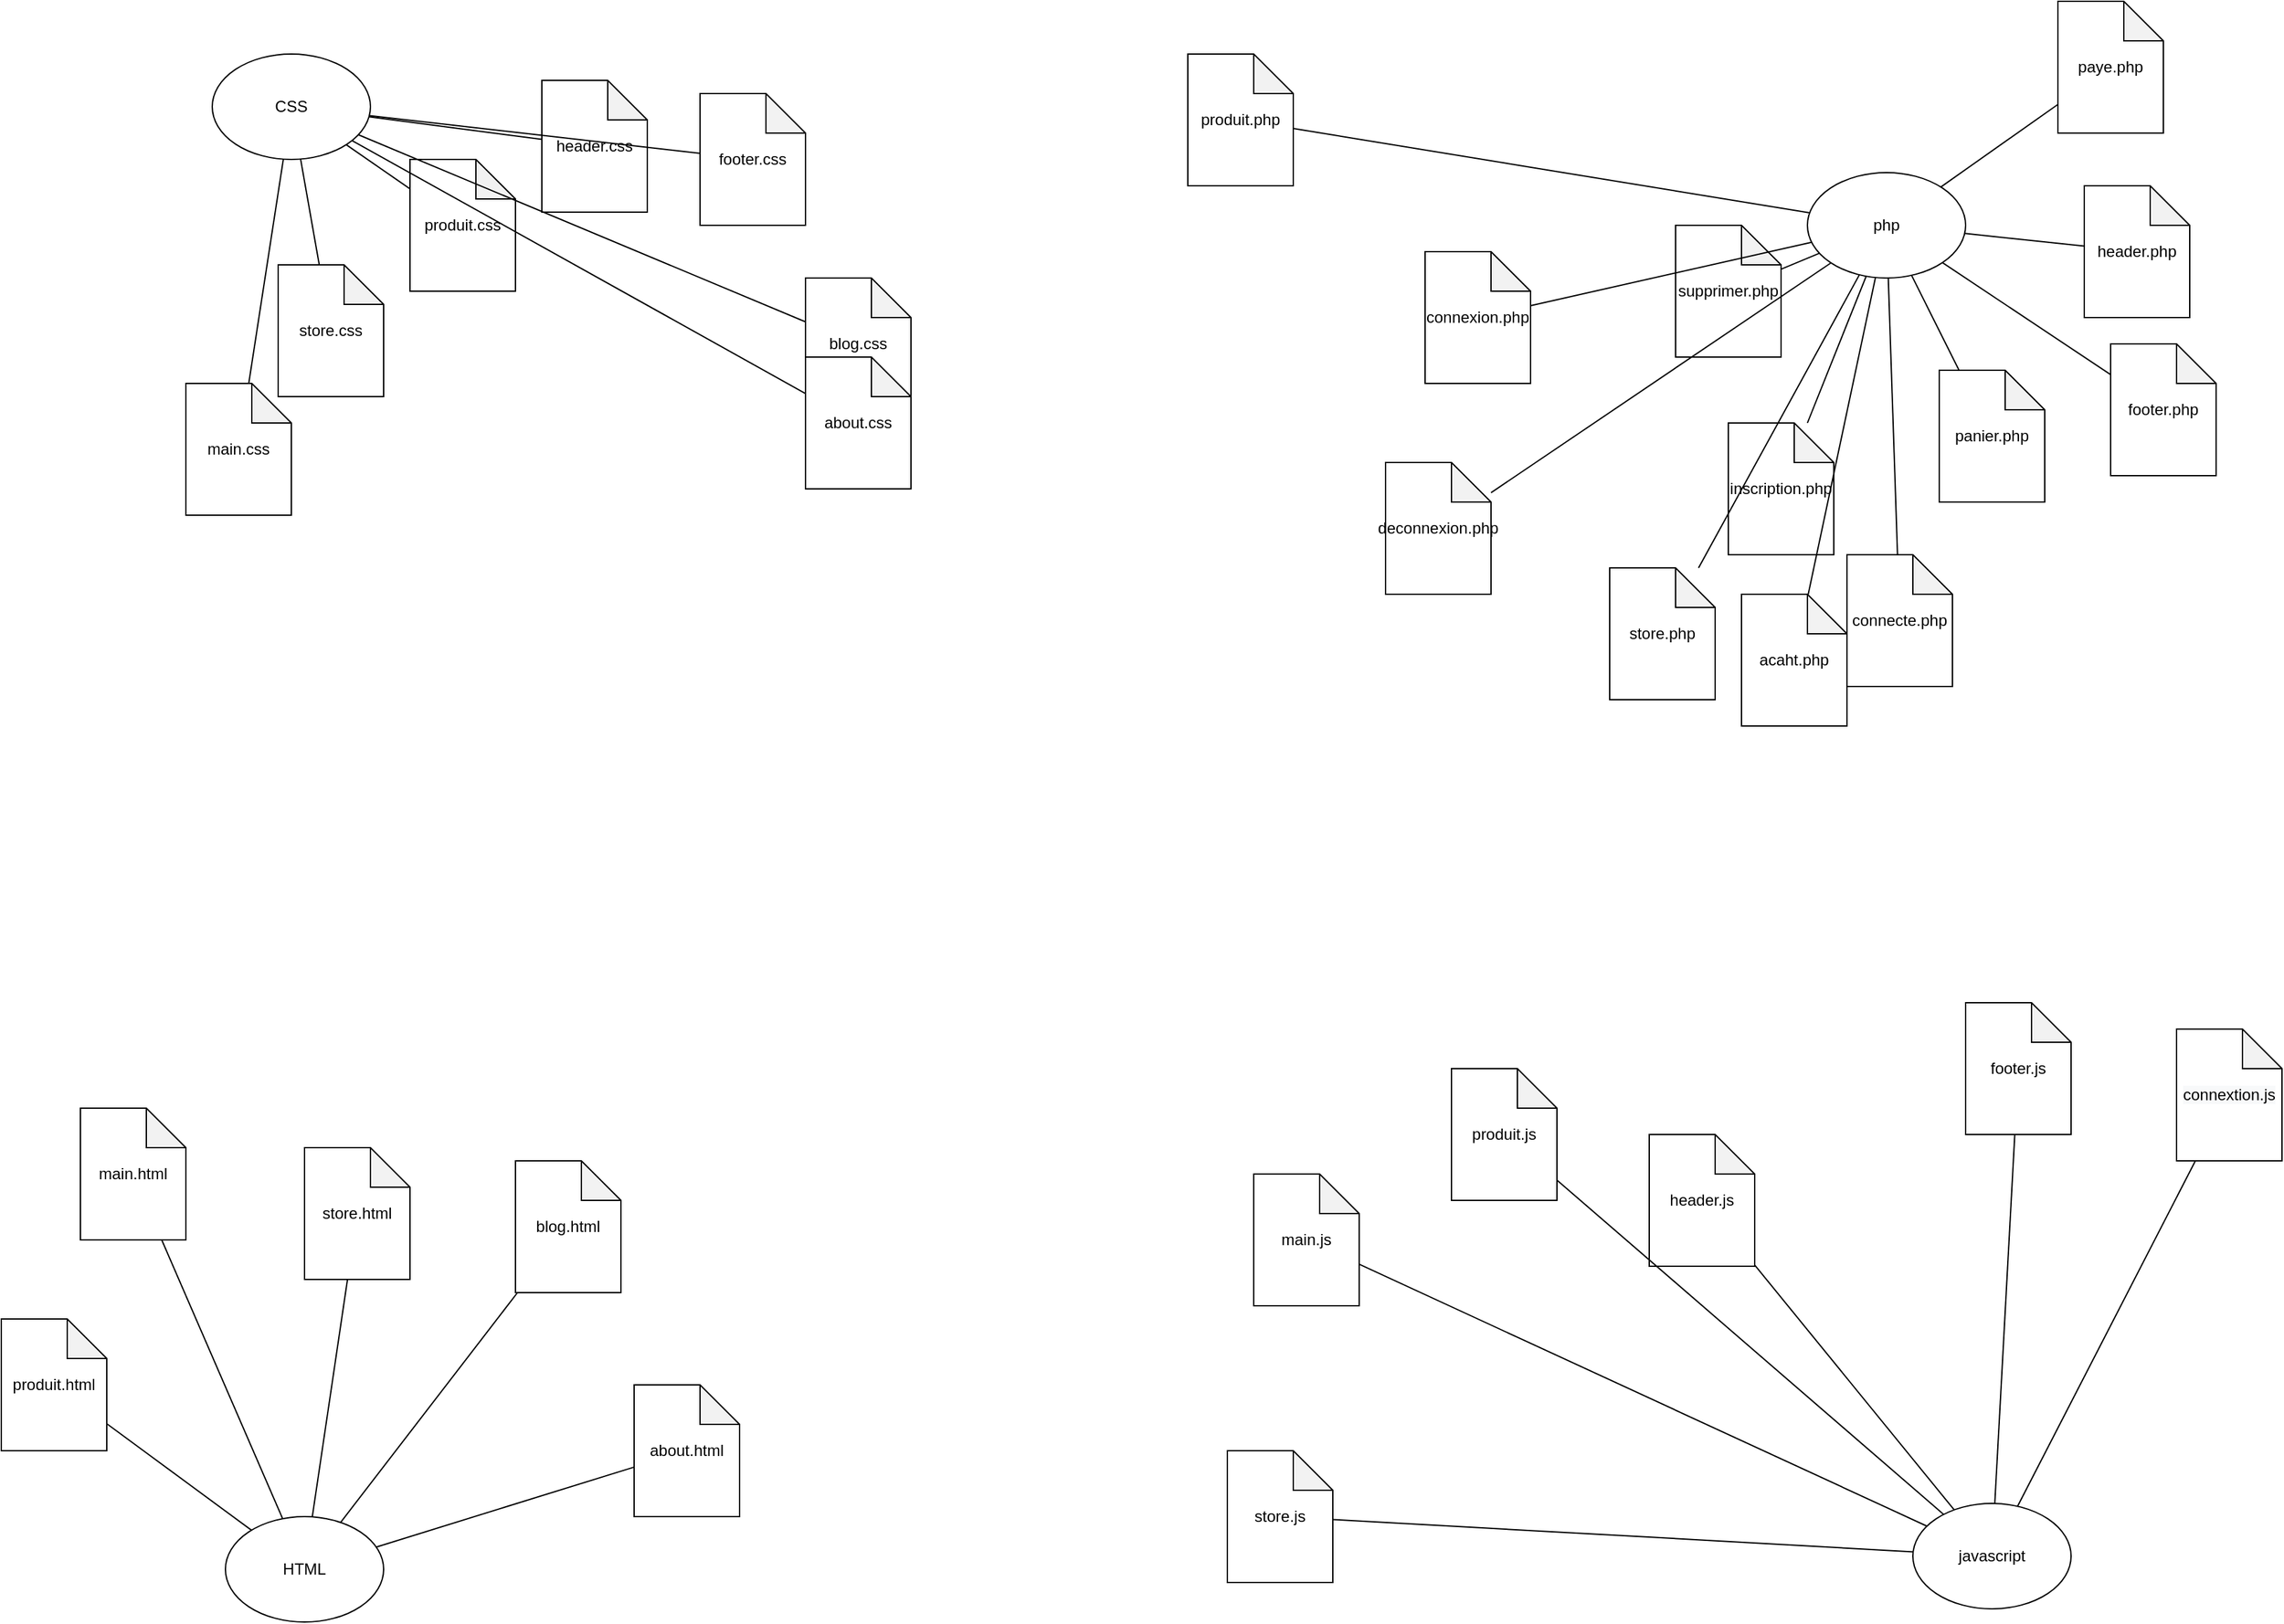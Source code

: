 <mxfile version="13.10.0" type="github">
  <diagram name="Page-1" id="8ce9d11a-91a2-4d17-14d8-a56ed91bf033">
    <mxGraphModel dx="4090" dy="2405" grid="1" gridSize="10" guides="1" tooltips="1" connect="1" arrows="1" fold="1" page="1" pageScale="1" pageWidth="1920" pageHeight="1200" background="#ffffff" math="0" shadow="0">
      <root>
        <mxCell id="0" />
        <mxCell id="1" parent="0" />
        <mxCell id="dPuqAsSQv-2_A22P20ct-1" value="HTML" style="ellipse;whiteSpace=wrap;html=1;" vertex="1" parent="1">
          <mxGeometry x="30" y="1130" width="120" height="80" as="geometry" />
        </mxCell>
        <mxCell id="dPuqAsSQv-2_A22P20ct-2" value="main.html" style="shape=note;whiteSpace=wrap;html=1;backgroundOutline=1;darkOpacity=0.05;" vertex="1" parent="1">
          <mxGeometry x="-80" y="820" width="80" height="100" as="geometry" />
        </mxCell>
        <mxCell id="dPuqAsSQv-2_A22P20ct-3" value="store.html" style="shape=note;whiteSpace=wrap;html=1;backgroundOutline=1;darkOpacity=0.05;" vertex="1" parent="1">
          <mxGeometry x="90" y="850" width="80" height="100" as="geometry" />
        </mxCell>
        <mxCell id="dPuqAsSQv-2_A22P20ct-4" value="produit.html" style="shape=note;whiteSpace=wrap;html=1;backgroundOutline=1;darkOpacity=0.05;" vertex="1" parent="1">
          <mxGeometry x="-140" y="980" width="80" height="100" as="geometry" />
        </mxCell>
        <mxCell id="dPuqAsSQv-2_A22P20ct-5" value="blog.html" style="shape=note;whiteSpace=wrap;html=1;backgroundOutline=1;darkOpacity=0.05;" vertex="1" parent="1">
          <mxGeometry x="250" y="860" width="80" height="100" as="geometry" />
        </mxCell>
        <mxCell id="dPuqAsSQv-2_A22P20ct-6" value="about.html" style="shape=note;whiteSpace=wrap;html=1;backgroundOutline=1;darkOpacity=0.05;" vertex="1" parent="1">
          <mxGeometry x="340" y="1030" width="80" height="100" as="geometry" />
        </mxCell>
        <mxCell id="dPuqAsSQv-2_A22P20ct-7" value="CSS" style="ellipse;whiteSpace=wrap;html=1;" vertex="1" parent="1">
          <mxGeometry x="20" y="20" width="120" height="80" as="geometry" />
        </mxCell>
        <mxCell id="dPuqAsSQv-2_A22P20ct-8" value="main.css" style="shape=note;whiteSpace=wrap;html=1;backgroundOutline=1;darkOpacity=0.05;" vertex="1" parent="1">
          <mxGeometry y="270" width="80" height="100" as="geometry" />
        </mxCell>
        <mxCell id="dPuqAsSQv-2_A22P20ct-9" value="store.css" style="shape=note;whiteSpace=wrap;html=1;backgroundOutline=1;darkOpacity=0.05;" vertex="1" parent="1">
          <mxGeometry x="70" y="180" width="80" height="100" as="geometry" />
        </mxCell>
        <mxCell id="dPuqAsSQv-2_A22P20ct-10" value="produit.css" style="shape=note;whiteSpace=wrap;html=1;backgroundOutline=1;darkOpacity=0.05;" vertex="1" parent="1">
          <mxGeometry x="170" y="100" width="80" height="100" as="geometry" />
        </mxCell>
        <mxCell id="dPuqAsSQv-2_A22P20ct-11" value="header.css" style="shape=note;whiteSpace=wrap;html=1;backgroundOutline=1;darkOpacity=0.05;" vertex="1" parent="1">
          <mxGeometry x="270" y="40" width="80" height="100" as="geometry" />
        </mxCell>
        <mxCell id="dPuqAsSQv-2_A22P20ct-12" value="footer.css" style="shape=note;whiteSpace=wrap;html=1;backgroundOutline=1;darkOpacity=0.05;" vertex="1" parent="1">
          <mxGeometry x="390" y="50" width="80" height="100" as="geometry" />
        </mxCell>
        <mxCell id="dPuqAsSQv-2_A22P20ct-13" value="blog.css" style="shape=note;whiteSpace=wrap;html=1;backgroundOutline=1;darkOpacity=0.05;" vertex="1" parent="1">
          <mxGeometry x="470" y="190" width="80" height="100" as="geometry" />
        </mxCell>
        <mxCell id="dPuqAsSQv-2_A22P20ct-15" value="about.css" style="shape=note;whiteSpace=wrap;html=1;backgroundOutline=1;darkOpacity=0.05;" vertex="1" parent="1">
          <mxGeometry x="470" y="250" width="80" height="100" as="geometry" />
        </mxCell>
        <mxCell id="dPuqAsSQv-2_A22P20ct-16" value="javascript" style="ellipse;whiteSpace=wrap;html=1;" vertex="1" parent="1">
          <mxGeometry x="1310" y="1120" width="120" height="80" as="geometry" />
        </mxCell>
        <mxCell id="dPuqAsSQv-2_A22P20ct-17" value="main.js" style="shape=note;whiteSpace=wrap;html=1;backgroundOutline=1;darkOpacity=0.05;" vertex="1" parent="1">
          <mxGeometry x="810" y="870" width="80" height="100" as="geometry" />
        </mxCell>
        <mxCell id="dPuqAsSQv-2_A22P20ct-18" value="store.js" style="shape=note;whiteSpace=wrap;html=1;backgroundOutline=1;darkOpacity=0.05;" vertex="1" parent="1">
          <mxGeometry x="790" y="1080" width="80" height="100" as="geometry" />
        </mxCell>
        <mxCell id="dPuqAsSQv-2_A22P20ct-19" value="produit.js" style="shape=note;whiteSpace=wrap;html=1;backgroundOutline=1;darkOpacity=0.05;" vertex="1" parent="1">
          <mxGeometry x="960" y="790" width="80" height="100" as="geometry" />
        </mxCell>
        <mxCell id="dPuqAsSQv-2_A22P20ct-20" value="header.js" style="shape=note;whiteSpace=wrap;html=1;backgroundOutline=1;darkOpacity=0.05;" vertex="1" parent="1">
          <mxGeometry x="1110" y="840" width="80" height="100" as="geometry" />
        </mxCell>
        <mxCell id="dPuqAsSQv-2_A22P20ct-21" value="footer.js" style="shape=note;whiteSpace=wrap;html=1;backgroundOutline=1;darkOpacity=0.05;" vertex="1" parent="1">
          <mxGeometry x="1350" y="740" width="80" height="100" as="geometry" />
        </mxCell>
        <mxCell id="dPuqAsSQv-2_A22P20ct-22" value="&#xa;&#xa;&lt;span style=&quot;color: rgb(0, 0, 0); font-family: helvetica; font-size: 12px; font-style: normal; font-weight: 400; letter-spacing: normal; text-align: center; text-indent: 0px; text-transform: none; word-spacing: 0px; background-color: rgb(248, 249, 250); display: inline; float: none;&quot;&gt;connextion.js&lt;/span&gt;&#xa;&#xa;" style="shape=note;whiteSpace=wrap;html=1;backgroundOutline=1;darkOpacity=0.05;" vertex="1" parent="1">
          <mxGeometry x="1510" y="760" width="80" height="100" as="geometry" />
        </mxCell>
        <mxCell id="dPuqAsSQv-2_A22P20ct-25" value="php" style="ellipse;whiteSpace=wrap;html=1;" vertex="1" parent="1">
          <mxGeometry x="1230" y="110" width="120" height="80" as="geometry" />
        </mxCell>
        <mxCell id="dPuqAsSQv-2_A22P20ct-26" value="produit.php" style="shape=note;whiteSpace=wrap;html=1;backgroundOutline=1;darkOpacity=0.05;" vertex="1" parent="1">
          <mxGeometry x="760" y="20" width="80" height="100" as="geometry" />
        </mxCell>
        <mxCell id="dPuqAsSQv-2_A22P20ct-27" value="store.php" style="shape=note;whiteSpace=wrap;html=1;backgroundOutline=1;darkOpacity=0.05;" vertex="1" parent="1">
          <mxGeometry x="1080" y="410" width="80" height="100" as="geometry" />
        </mxCell>
        <mxCell id="dPuqAsSQv-2_A22P20ct-28" value="header.php" style="shape=note;whiteSpace=wrap;html=1;backgroundOutline=1;darkOpacity=0.05;" vertex="1" parent="1">
          <mxGeometry x="1440" y="120" width="80" height="100" as="geometry" />
        </mxCell>
        <mxCell id="dPuqAsSQv-2_A22P20ct-29" value="footer.php" style="shape=note;whiteSpace=wrap;html=1;backgroundOutline=1;darkOpacity=0.05;" vertex="1" parent="1">
          <mxGeometry x="1460" y="240" width="80" height="100" as="geometry" />
        </mxCell>
        <mxCell id="dPuqAsSQv-2_A22P20ct-30" value="acaht.php" style="shape=note;whiteSpace=wrap;html=1;backgroundOutline=1;darkOpacity=0.05;" vertex="1" parent="1">
          <mxGeometry x="1180" y="430" width="80" height="100" as="geometry" />
        </mxCell>
        <mxCell id="dPuqAsSQv-2_A22P20ct-31" value="connecte.php" style="shape=note;whiteSpace=wrap;html=1;backgroundOutline=1;darkOpacity=0.05;" vertex="1" parent="1">
          <mxGeometry x="1260" y="400" width="80" height="100" as="geometry" />
        </mxCell>
        <mxCell id="dPuqAsSQv-2_A22P20ct-32" value="connexion.php" style="shape=note;whiteSpace=wrap;html=1;backgroundOutline=1;darkOpacity=0.05;" vertex="1" parent="1">
          <mxGeometry x="940" y="170" width="80" height="100" as="geometry" />
        </mxCell>
        <mxCell id="dPuqAsSQv-2_A22P20ct-33" value="deconnexion.php" style="shape=note;whiteSpace=wrap;html=1;backgroundOutline=1;darkOpacity=0.05;" vertex="1" parent="1">
          <mxGeometry x="910" y="330" width="80" height="100" as="geometry" />
        </mxCell>
        <mxCell id="dPuqAsSQv-2_A22P20ct-34" value="inscription.php" style="shape=note;whiteSpace=wrap;html=1;backgroundOutline=1;darkOpacity=0.05;" vertex="1" parent="1">
          <mxGeometry x="1170" y="300" width="80" height="100" as="geometry" />
        </mxCell>
        <mxCell id="dPuqAsSQv-2_A22P20ct-35" value="panier.php" style="shape=note;whiteSpace=wrap;html=1;backgroundOutline=1;darkOpacity=0.05;" vertex="1" parent="1">
          <mxGeometry x="1330" y="260" width="80" height="100" as="geometry" />
        </mxCell>
        <mxCell id="dPuqAsSQv-2_A22P20ct-36" value="paye.php" style="shape=note;whiteSpace=wrap;html=1;backgroundOutline=1;darkOpacity=0.05;" vertex="1" parent="1">
          <mxGeometry x="1420" y="-20" width="80" height="100" as="geometry" />
        </mxCell>
        <mxCell id="dPuqAsSQv-2_A22P20ct-37" value="supprimer.php" style="shape=note;whiteSpace=wrap;html=1;backgroundOutline=1;darkOpacity=0.05;" vertex="1" parent="1">
          <mxGeometry x="1130" y="150" width="80" height="100" as="geometry" />
        </mxCell>
        <mxCell id="dPuqAsSQv-2_A22P20ct-38" value="" style="endArrow=none;html=1;" edge="1" parent="1" source="dPuqAsSQv-2_A22P20ct-4" target="dPuqAsSQv-2_A22P20ct-1">
          <mxGeometry width="50" height="50" relative="1" as="geometry">
            <mxPoint x="-70" y="1180" as="sourcePoint" />
            <mxPoint x="-20" y="1130" as="targetPoint" />
          </mxGeometry>
        </mxCell>
        <mxCell id="dPuqAsSQv-2_A22P20ct-40" value="" style="endArrow=none;html=1;" edge="1" parent="1" source="dPuqAsSQv-2_A22P20ct-1" target="dPuqAsSQv-2_A22P20ct-2">
          <mxGeometry width="50" height="50" relative="1" as="geometry">
            <mxPoint x="800" y="680" as="sourcePoint" />
            <mxPoint x="850" y="630" as="targetPoint" />
          </mxGeometry>
        </mxCell>
        <mxCell id="dPuqAsSQv-2_A22P20ct-41" value="" style="endArrow=none;html=1;" edge="1" parent="1" source="dPuqAsSQv-2_A22P20ct-1" target="dPuqAsSQv-2_A22P20ct-3">
          <mxGeometry width="50" height="50" relative="1" as="geometry">
            <mxPoint x="800" y="680" as="sourcePoint" />
            <mxPoint x="850" y="630" as="targetPoint" />
          </mxGeometry>
        </mxCell>
        <mxCell id="dPuqAsSQv-2_A22P20ct-42" value="" style="endArrow=none;html=1;" edge="1" parent="1" source="dPuqAsSQv-2_A22P20ct-1" target="dPuqAsSQv-2_A22P20ct-5">
          <mxGeometry width="50" height="50" relative="1" as="geometry">
            <mxPoint x="800" y="680" as="sourcePoint" />
            <mxPoint x="850" y="630" as="targetPoint" />
          </mxGeometry>
        </mxCell>
        <mxCell id="dPuqAsSQv-2_A22P20ct-43" value="" style="endArrow=none;html=1;" edge="1" parent="1" source="dPuqAsSQv-2_A22P20ct-1" target="dPuqAsSQv-2_A22P20ct-6">
          <mxGeometry width="50" height="50" relative="1" as="geometry">
            <mxPoint x="800" y="680" as="sourcePoint" />
            <mxPoint x="850" y="630" as="targetPoint" />
          </mxGeometry>
        </mxCell>
        <mxCell id="dPuqAsSQv-2_A22P20ct-46" value="" style="endArrow=none;html=1;" edge="1" parent="1" source="dPuqAsSQv-2_A22P20ct-7" target="dPuqAsSQv-2_A22P20ct-8">
          <mxGeometry width="50" height="50" relative="1" as="geometry">
            <mxPoint x="800" y="360" as="sourcePoint" />
            <mxPoint x="850" y="310" as="targetPoint" />
          </mxGeometry>
        </mxCell>
        <mxCell id="dPuqAsSQv-2_A22P20ct-47" value="" style="endArrow=none;html=1;" edge="1" parent="1" source="dPuqAsSQv-2_A22P20ct-9" target="dPuqAsSQv-2_A22P20ct-7">
          <mxGeometry width="50" height="50" relative="1" as="geometry">
            <mxPoint x="800" y="360" as="sourcePoint" />
            <mxPoint x="850" y="310" as="targetPoint" />
          </mxGeometry>
        </mxCell>
        <mxCell id="dPuqAsSQv-2_A22P20ct-48" value="" style="endArrow=none;html=1;" edge="1" parent="1" source="dPuqAsSQv-2_A22P20ct-10" target="dPuqAsSQv-2_A22P20ct-7">
          <mxGeometry width="50" height="50" relative="1" as="geometry">
            <mxPoint x="800" y="360" as="sourcePoint" />
            <mxPoint x="850" y="310" as="targetPoint" />
          </mxGeometry>
        </mxCell>
        <mxCell id="dPuqAsSQv-2_A22P20ct-51" value="" style="endArrow=none;html=1;" edge="1" parent="1" source="dPuqAsSQv-2_A22P20ct-7" target="dPuqAsSQv-2_A22P20ct-11">
          <mxGeometry width="50" height="50" relative="1" as="geometry">
            <mxPoint x="800" y="360" as="sourcePoint" />
            <mxPoint x="850" y="310" as="targetPoint" />
          </mxGeometry>
        </mxCell>
        <mxCell id="dPuqAsSQv-2_A22P20ct-52" value="" style="endArrow=none;html=1;" edge="1" parent="1" source="dPuqAsSQv-2_A22P20ct-15" target="dPuqAsSQv-2_A22P20ct-7">
          <mxGeometry width="50" height="50" relative="1" as="geometry">
            <mxPoint x="800" y="360" as="sourcePoint" />
            <mxPoint x="-10" y="70" as="targetPoint" />
          </mxGeometry>
        </mxCell>
        <mxCell id="dPuqAsSQv-2_A22P20ct-53" value="" style="endArrow=none;html=1;" edge="1" parent="1" source="dPuqAsSQv-2_A22P20ct-13" target="dPuqAsSQv-2_A22P20ct-7">
          <mxGeometry width="50" height="50" relative="1" as="geometry">
            <mxPoint x="800" y="360" as="sourcePoint" />
            <mxPoint x="850" y="310" as="targetPoint" />
          </mxGeometry>
        </mxCell>
        <mxCell id="dPuqAsSQv-2_A22P20ct-54" value="" style="endArrow=none;html=1;" edge="1" parent="1" source="dPuqAsSQv-2_A22P20ct-12" target="dPuqAsSQv-2_A22P20ct-7">
          <mxGeometry width="50" height="50" relative="1" as="geometry">
            <mxPoint x="800" y="360" as="sourcePoint" />
            <mxPoint x="850" y="310" as="targetPoint" />
          </mxGeometry>
        </mxCell>
        <mxCell id="dPuqAsSQv-2_A22P20ct-55" value="" style="endArrow=none;html=1;" edge="1" parent="1" source="dPuqAsSQv-2_A22P20ct-16" target="dPuqAsSQv-2_A22P20ct-18">
          <mxGeometry width="50" height="50" relative="1" as="geometry">
            <mxPoint x="800" y="640" as="sourcePoint" />
            <mxPoint x="850" y="590" as="targetPoint" />
          </mxGeometry>
        </mxCell>
        <mxCell id="dPuqAsSQv-2_A22P20ct-56" value="" style="endArrow=none;html=1;" edge="1" parent="1" source="dPuqAsSQv-2_A22P20ct-16" target="dPuqAsSQv-2_A22P20ct-17">
          <mxGeometry width="50" height="50" relative="1" as="geometry">
            <mxPoint x="800" y="640" as="sourcePoint" />
            <mxPoint x="850" y="590" as="targetPoint" />
          </mxGeometry>
        </mxCell>
        <mxCell id="dPuqAsSQv-2_A22P20ct-57" value="" style="endArrow=none;html=1;" edge="1" parent="1" source="dPuqAsSQv-2_A22P20ct-16" target="dPuqAsSQv-2_A22P20ct-19">
          <mxGeometry width="50" height="50" relative="1" as="geometry">
            <mxPoint x="800" y="640" as="sourcePoint" />
            <mxPoint x="850" y="590" as="targetPoint" />
          </mxGeometry>
        </mxCell>
        <mxCell id="dPuqAsSQv-2_A22P20ct-58" value="" style="endArrow=none;html=1;" edge="1" parent="1" source="dPuqAsSQv-2_A22P20ct-16" target="dPuqAsSQv-2_A22P20ct-20">
          <mxGeometry width="50" height="50" relative="1" as="geometry">
            <mxPoint x="800" y="870" as="sourcePoint" />
            <mxPoint x="850" y="820" as="targetPoint" />
          </mxGeometry>
        </mxCell>
        <mxCell id="dPuqAsSQv-2_A22P20ct-59" value="" style="endArrow=none;html=1;" edge="1" parent="1" source="dPuqAsSQv-2_A22P20ct-16" target="dPuqAsSQv-2_A22P20ct-21">
          <mxGeometry width="50" height="50" relative="1" as="geometry">
            <mxPoint x="800" y="870" as="sourcePoint" />
            <mxPoint x="850" y="820" as="targetPoint" />
          </mxGeometry>
        </mxCell>
        <mxCell id="dPuqAsSQv-2_A22P20ct-60" value="" style="endArrow=none;html=1;" edge="1" parent="1" source="dPuqAsSQv-2_A22P20ct-16" target="dPuqAsSQv-2_A22P20ct-22">
          <mxGeometry width="50" height="50" relative="1" as="geometry">
            <mxPoint x="800" y="870" as="sourcePoint" />
            <mxPoint x="850" y="820" as="targetPoint" />
          </mxGeometry>
        </mxCell>
        <mxCell id="dPuqAsSQv-2_A22P20ct-61" value="" style="endArrow=none;html=1;" edge="1" parent="1" source="dPuqAsSQv-2_A22P20ct-25" target="dPuqAsSQv-2_A22P20ct-26">
          <mxGeometry width="50" height="50" relative="1" as="geometry">
            <mxPoint x="800" y="550" as="sourcePoint" />
            <mxPoint x="850" y="500" as="targetPoint" />
          </mxGeometry>
        </mxCell>
        <mxCell id="dPuqAsSQv-2_A22P20ct-62" value="" style="endArrow=none;html=1;" edge="1" parent="1" source="dPuqAsSQv-2_A22P20ct-25" target="dPuqAsSQv-2_A22P20ct-28">
          <mxGeometry width="50" height="50" relative="1" as="geometry">
            <mxPoint x="800" y="550" as="sourcePoint" />
            <mxPoint x="990" y="390" as="targetPoint" />
          </mxGeometry>
        </mxCell>
        <mxCell id="dPuqAsSQv-2_A22P20ct-63" value="" style="endArrow=none;html=1;" edge="1" parent="1" source="dPuqAsSQv-2_A22P20ct-37" target="dPuqAsSQv-2_A22P20ct-25">
          <mxGeometry width="50" height="50" relative="1" as="geometry">
            <mxPoint x="800" y="550" as="sourcePoint" />
            <mxPoint x="850" y="500" as="targetPoint" />
          </mxGeometry>
        </mxCell>
        <mxCell id="dPuqAsSQv-2_A22P20ct-64" value="" style="endArrow=none;html=1;" edge="1" parent="1" source="dPuqAsSQv-2_A22P20ct-36" target="dPuqAsSQv-2_A22P20ct-25">
          <mxGeometry width="50" height="50" relative="1" as="geometry">
            <mxPoint x="800" y="550" as="sourcePoint" />
            <mxPoint x="850" y="500" as="targetPoint" />
          </mxGeometry>
        </mxCell>
        <mxCell id="dPuqAsSQv-2_A22P20ct-65" value="" style="endArrow=none;html=1;" edge="1" parent="1" source="dPuqAsSQv-2_A22P20ct-32" target="dPuqAsSQv-2_A22P20ct-25">
          <mxGeometry width="50" height="50" relative="1" as="geometry">
            <mxPoint x="800" y="550" as="sourcePoint" />
            <mxPoint x="850" y="500" as="targetPoint" />
          </mxGeometry>
        </mxCell>
        <mxCell id="dPuqAsSQv-2_A22P20ct-66" value="" style="endArrow=none;html=1;" edge="1" parent="1" source="dPuqAsSQv-2_A22P20ct-33" target="dPuqAsSQv-2_A22P20ct-25">
          <mxGeometry width="50" height="50" relative="1" as="geometry">
            <mxPoint x="810" y="470" as="sourcePoint" />
            <mxPoint x="850" y="500" as="targetPoint" />
          </mxGeometry>
        </mxCell>
        <mxCell id="dPuqAsSQv-2_A22P20ct-67" value="" style="endArrow=none;html=1;" edge="1" parent="1" source="dPuqAsSQv-2_A22P20ct-34" target="dPuqAsSQv-2_A22P20ct-25">
          <mxGeometry width="50" height="50" relative="1" as="geometry">
            <mxPoint x="800" y="550" as="sourcePoint" />
            <mxPoint x="850" y="500" as="targetPoint" />
          </mxGeometry>
        </mxCell>
        <mxCell id="dPuqAsSQv-2_A22P20ct-68" value="" style="endArrow=none;html=1;" edge="1" parent="1" source="dPuqAsSQv-2_A22P20ct-25" target="dPuqAsSQv-2_A22P20ct-27">
          <mxGeometry width="50" height="50" relative="1" as="geometry">
            <mxPoint x="800" y="550" as="sourcePoint" />
            <mxPoint x="850" y="500" as="targetPoint" />
          </mxGeometry>
        </mxCell>
        <mxCell id="dPuqAsSQv-2_A22P20ct-69" value="" style="endArrow=none;html=1;" edge="1" parent="1" source="dPuqAsSQv-2_A22P20ct-30" target="dPuqAsSQv-2_A22P20ct-25">
          <mxGeometry width="50" height="50" relative="1" as="geometry">
            <mxPoint x="800" y="550" as="sourcePoint" />
            <mxPoint x="850" y="500" as="targetPoint" />
          </mxGeometry>
        </mxCell>
        <mxCell id="dPuqAsSQv-2_A22P20ct-70" value="" style="endArrow=none;html=1;" edge="1" parent="1" source="dPuqAsSQv-2_A22P20ct-31" target="dPuqAsSQv-2_A22P20ct-25">
          <mxGeometry width="50" height="50" relative="1" as="geometry">
            <mxPoint x="800" y="550" as="sourcePoint" />
            <mxPoint x="850" y="500" as="targetPoint" />
          </mxGeometry>
        </mxCell>
        <mxCell id="dPuqAsSQv-2_A22P20ct-71" value="" style="endArrow=none;html=1;" edge="1" parent="1" source="dPuqAsSQv-2_A22P20ct-35" target="dPuqAsSQv-2_A22P20ct-25">
          <mxGeometry width="50" height="50" relative="1" as="geometry">
            <mxPoint x="800" y="550" as="sourcePoint" />
            <mxPoint x="850" y="500" as="targetPoint" />
          </mxGeometry>
        </mxCell>
        <mxCell id="dPuqAsSQv-2_A22P20ct-72" value="" style="endArrow=none;html=1;" edge="1" parent="1" source="dPuqAsSQv-2_A22P20ct-29" target="dPuqAsSQv-2_A22P20ct-25">
          <mxGeometry width="50" height="50" relative="1" as="geometry">
            <mxPoint x="800" y="550" as="sourcePoint" />
            <mxPoint x="850" y="500" as="targetPoint" />
          </mxGeometry>
        </mxCell>
      </root>
    </mxGraphModel>
  </diagram>
</mxfile>
